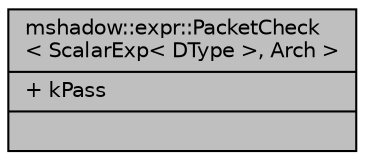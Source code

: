 digraph "mshadow::expr::PacketCheck&lt; ScalarExp&lt; DType &gt;, Arch &gt;"
{
 // LATEX_PDF_SIZE
  edge [fontname="Helvetica",fontsize="10",labelfontname="Helvetica",labelfontsize="10"];
  node [fontname="Helvetica",fontsize="10",shape=record];
  Node1 [label="{mshadow::expr::PacketCheck\l\< ScalarExp\< DType \>, Arch \>\n|+ kPass\l|}",height=0.2,width=0.4,color="black", fillcolor="grey75", style="filled", fontcolor="black",tooltip=" "];
}
